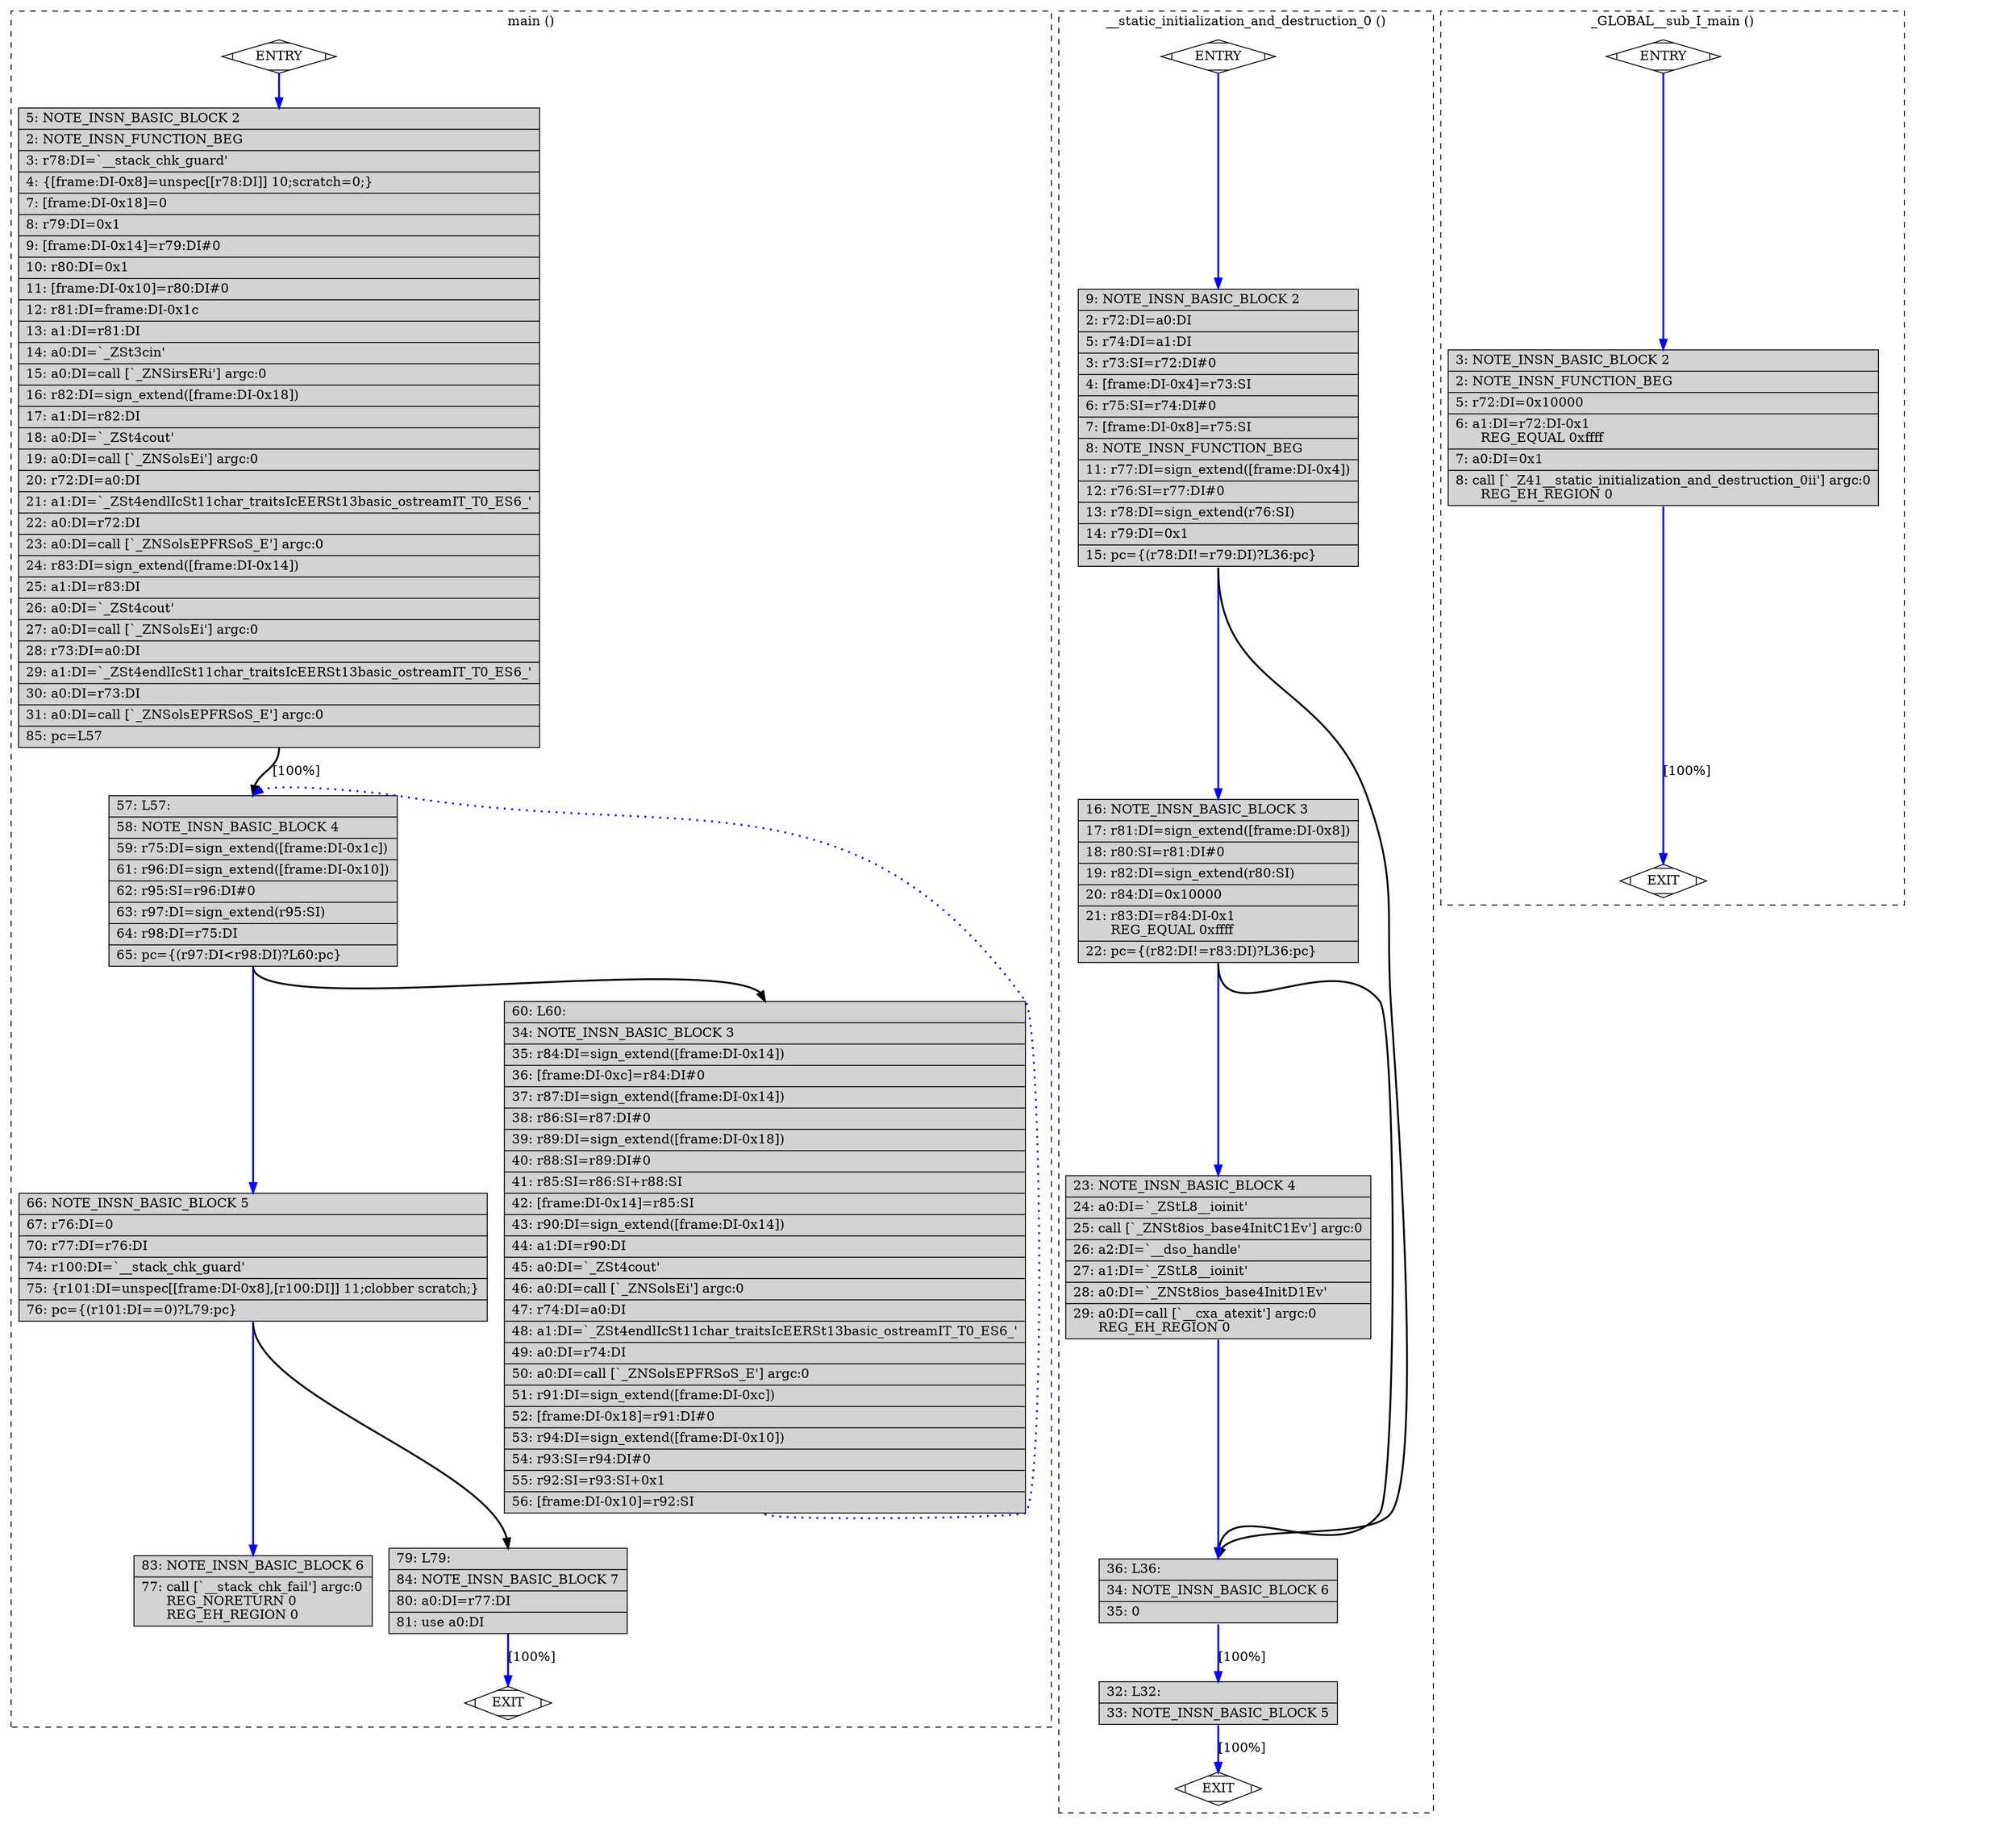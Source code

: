 digraph "cfg_analysis/O0/fibonacci_O0-Fibonacci.cpp.282r.split1" {
overlap=false;
subgraph "cluster_main" {
	style="dashed";
	color="black";
	label="main ()";
	fn_1727_basic_block_0 [shape=Mdiamond,style=filled,fillcolor=white,label="ENTRY"];

	fn_1727_basic_block_2 [shape=record,style=filled,fillcolor=lightgrey,label="{\ \ \ \ 5:\ NOTE_INSN_BASIC_BLOCK\ 2\l\
|\ \ \ \ 2:\ NOTE_INSN_FUNCTION_BEG\l\
|\ \ \ \ 3:\ r78:DI=`__stack_chk_guard'\l\
|\ \ \ \ 4:\ \{[frame:DI-0x8]=unspec[[r78:DI]]\ 10;scratch=0;\}\l\
|\ \ \ \ 7:\ [frame:DI-0x18]=0\l\
|\ \ \ \ 8:\ r79:DI=0x1\l\
|\ \ \ \ 9:\ [frame:DI-0x14]=r79:DI#0\l\
|\ \ \ 10:\ r80:DI=0x1\l\
|\ \ \ 11:\ [frame:DI-0x10]=r80:DI#0\l\
|\ \ \ 12:\ r81:DI=frame:DI-0x1c\l\
|\ \ \ 13:\ a1:DI=r81:DI\l\
|\ \ \ 14:\ a0:DI=`_ZSt3cin'\l\
|\ \ \ 15:\ a0:DI=call\ [`_ZNSirsERi']\ argc:0\l\
|\ \ \ 16:\ r82:DI=sign_extend([frame:DI-0x18])\l\
|\ \ \ 17:\ a1:DI=r82:DI\l\
|\ \ \ 18:\ a0:DI=`_ZSt4cout'\l\
|\ \ \ 19:\ a0:DI=call\ [`_ZNSolsEi']\ argc:0\l\
|\ \ \ 20:\ r72:DI=a0:DI\l\
|\ \ \ 21:\ a1:DI=`_ZSt4endlIcSt11char_traitsIcEERSt13basic_ostreamIT_T0_ES6_'\l\
|\ \ \ 22:\ a0:DI=r72:DI\l\
|\ \ \ 23:\ a0:DI=call\ [`_ZNSolsEPFRSoS_E']\ argc:0\l\
|\ \ \ 24:\ r83:DI=sign_extend([frame:DI-0x14])\l\
|\ \ \ 25:\ a1:DI=r83:DI\l\
|\ \ \ 26:\ a0:DI=`_ZSt4cout'\l\
|\ \ \ 27:\ a0:DI=call\ [`_ZNSolsEi']\ argc:0\l\
|\ \ \ 28:\ r73:DI=a0:DI\l\
|\ \ \ 29:\ a1:DI=`_ZSt4endlIcSt11char_traitsIcEERSt13basic_ostreamIT_T0_ES6_'\l\
|\ \ \ 30:\ a0:DI=r73:DI\l\
|\ \ \ 31:\ a0:DI=call\ [`_ZNSolsEPFRSoS_E']\ argc:0\l\
|\ \ \ 85:\ pc=L57\l\
}"];

	fn_1727_basic_block_4 [shape=record,style=filled,fillcolor=lightgrey,label="{\ \ \ 57:\ L57:\l\
|\ \ \ 58:\ NOTE_INSN_BASIC_BLOCK\ 4\l\
|\ \ \ 59:\ r75:DI=sign_extend([frame:DI-0x1c])\l\
|\ \ \ 61:\ r96:DI=sign_extend([frame:DI-0x10])\l\
|\ \ \ 62:\ r95:SI=r96:DI#0\l\
|\ \ \ 63:\ r97:DI=sign_extend(r95:SI)\l\
|\ \ \ 64:\ r98:DI=r75:DI\l\
|\ \ \ 65:\ pc=\{(r97:DI\<r98:DI)?L60:pc\}\l\
}"];

	fn_1727_basic_block_5 [shape=record,style=filled,fillcolor=lightgrey,label="{\ \ \ 66:\ NOTE_INSN_BASIC_BLOCK\ 5\l\
|\ \ \ 67:\ r76:DI=0\l\
|\ \ \ 70:\ r77:DI=r76:DI\l\
|\ \ \ 74:\ r100:DI=`__stack_chk_guard'\l\
|\ \ \ 75:\ \{r101:DI=unspec[[frame:DI-0x8],[r100:DI]]\ 11;clobber\ scratch;\}\l\
|\ \ \ 76:\ pc=\{(r101:DI==0)?L79:pc\}\l\
}"];

	fn_1727_basic_block_6 [shape=record,style=filled,fillcolor=lightgrey,label="{\ \ \ 83:\ NOTE_INSN_BASIC_BLOCK\ 6\l\
|\ \ \ 77:\ call\ [`__stack_chk_fail']\ argc:0\l\
\ \ \ \ \ \ REG_NORETURN\ 0\l\
\ \ \ \ \ \ REG_EH_REGION\ 0\l\
}"];

	fn_1727_basic_block_7 [shape=record,style=filled,fillcolor=lightgrey,label="{\ \ \ 79:\ L79:\l\
|\ \ \ 84:\ NOTE_INSN_BASIC_BLOCK\ 7\l\
|\ \ \ 80:\ a0:DI=r77:DI\l\
|\ \ \ 81:\ use\ a0:DI\l\
}"];

	fn_1727_basic_block_3 [shape=record,style=filled,fillcolor=lightgrey,label="{\ \ \ 60:\ L60:\l\
|\ \ \ 34:\ NOTE_INSN_BASIC_BLOCK\ 3\l\
|\ \ \ 35:\ r84:DI=sign_extend([frame:DI-0x14])\l\
|\ \ \ 36:\ [frame:DI-0xc]=r84:DI#0\l\
|\ \ \ 37:\ r87:DI=sign_extend([frame:DI-0x14])\l\
|\ \ \ 38:\ r86:SI=r87:DI#0\l\
|\ \ \ 39:\ r89:DI=sign_extend([frame:DI-0x18])\l\
|\ \ \ 40:\ r88:SI=r89:DI#0\l\
|\ \ \ 41:\ r85:SI=r86:SI+r88:SI\l\
|\ \ \ 42:\ [frame:DI-0x14]=r85:SI\l\
|\ \ \ 43:\ r90:DI=sign_extend([frame:DI-0x14])\l\
|\ \ \ 44:\ a1:DI=r90:DI\l\
|\ \ \ 45:\ a0:DI=`_ZSt4cout'\l\
|\ \ \ 46:\ a0:DI=call\ [`_ZNSolsEi']\ argc:0\l\
|\ \ \ 47:\ r74:DI=a0:DI\l\
|\ \ \ 48:\ a1:DI=`_ZSt4endlIcSt11char_traitsIcEERSt13basic_ostreamIT_T0_ES6_'\l\
|\ \ \ 49:\ a0:DI=r74:DI\l\
|\ \ \ 50:\ a0:DI=call\ [`_ZNSolsEPFRSoS_E']\ argc:0\l\
|\ \ \ 51:\ r91:DI=sign_extend([frame:DI-0xc])\l\
|\ \ \ 52:\ [frame:DI-0x18]=r91:DI#0\l\
|\ \ \ 53:\ r94:DI=sign_extend([frame:DI-0x10])\l\
|\ \ \ 54:\ r93:SI=r94:DI#0\l\
|\ \ \ 55:\ r92:SI=r93:SI+0x1\l\
|\ \ \ 56:\ [frame:DI-0x10]=r92:SI\l\
}"];

	fn_1727_basic_block_1 [shape=Mdiamond,style=filled,fillcolor=white,label="EXIT"];

	fn_1727_basic_block_0:s -> fn_1727_basic_block_2:n [style="solid,bold",color=blue,weight=100,constraint=true];
	fn_1727_basic_block_2:s -> fn_1727_basic_block_4:n [style="solid,bold",color=black,weight=10,constraint=true,label="[100%]"];
	fn_1727_basic_block_3:s -> fn_1727_basic_block_4:n [style="dotted,bold",color=blue,weight=10,constraint=false];
	fn_1727_basic_block_4:s -> fn_1727_basic_block_3:n [style="solid,bold",color=black,weight=10,constraint=true];
	fn_1727_basic_block_4:s -> fn_1727_basic_block_5:n [style="solid,bold",color=blue,weight=100,constraint=true];
	fn_1727_basic_block_5:s -> fn_1727_basic_block_7:n [style="solid,bold",color=black,weight=10,constraint=true];
	fn_1727_basic_block_5:s -> fn_1727_basic_block_6:n [style="solid,bold",color=blue,weight=100,constraint=true];
	fn_1727_basic_block_7:s -> fn_1727_basic_block_1:n [style="solid,bold",color=blue,weight=100,constraint=true,label="[100%]"];
	fn_1727_basic_block_0:s -> fn_1727_basic_block_1:n [style="invis",constraint=true];
}
subgraph "cluster___static_initialization_and_destruction_0" {
	style="dashed";
	color="black";
	label="__static_initialization_and_destruction_0 ()";
	fn_2227_basic_block_0 [shape=Mdiamond,style=filled,fillcolor=white,label="ENTRY"];

	fn_2227_basic_block_2 [shape=record,style=filled,fillcolor=lightgrey,label="{\ \ \ \ 9:\ NOTE_INSN_BASIC_BLOCK\ 2\l\
|\ \ \ \ 2:\ r72:DI=a0:DI\l\
|\ \ \ \ 5:\ r74:DI=a1:DI\l\
|\ \ \ \ 3:\ r73:SI=r72:DI#0\l\
|\ \ \ \ 4:\ [frame:DI-0x4]=r73:SI\l\
|\ \ \ \ 6:\ r75:SI=r74:DI#0\l\
|\ \ \ \ 7:\ [frame:DI-0x8]=r75:SI\l\
|\ \ \ \ 8:\ NOTE_INSN_FUNCTION_BEG\l\
|\ \ \ 11:\ r77:DI=sign_extend([frame:DI-0x4])\l\
|\ \ \ 12:\ r76:SI=r77:DI#0\l\
|\ \ \ 13:\ r78:DI=sign_extend(r76:SI)\l\
|\ \ \ 14:\ r79:DI=0x1\l\
|\ \ \ 15:\ pc=\{(r78:DI!=r79:DI)?L36:pc\}\l\
}"];

	fn_2227_basic_block_3 [shape=record,style=filled,fillcolor=lightgrey,label="{\ \ \ 16:\ NOTE_INSN_BASIC_BLOCK\ 3\l\
|\ \ \ 17:\ r81:DI=sign_extend([frame:DI-0x8])\l\
|\ \ \ 18:\ r80:SI=r81:DI#0\l\
|\ \ \ 19:\ r82:DI=sign_extend(r80:SI)\l\
|\ \ \ 20:\ r84:DI=0x10000\l\
|\ \ \ 21:\ r83:DI=r84:DI-0x1\l\
\ \ \ \ \ \ REG_EQUAL\ 0xffff\l\
|\ \ \ 22:\ pc=\{(r82:DI!=r83:DI)?L36:pc\}\l\
}"];

	fn_2227_basic_block_4 [shape=record,style=filled,fillcolor=lightgrey,label="{\ \ \ 23:\ NOTE_INSN_BASIC_BLOCK\ 4\l\
|\ \ \ 24:\ a0:DI=`_ZStL8__ioinit'\l\
|\ \ \ 25:\ call\ [`_ZNSt8ios_base4InitC1Ev']\ argc:0\l\
|\ \ \ 26:\ a2:DI=`__dso_handle'\l\
|\ \ \ 27:\ a1:DI=`_ZStL8__ioinit'\l\
|\ \ \ 28:\ a0:DI=`_ZNSt8ios_base4InitD1Ev'\l\
|\ \ \ 29:\ a0:DI=call\ [`__cxa_atexit']\ argc:0\l\
\ \ \ \ \ \ REG_EH_REGION\ 0\l\
}"];

	fn_2227_basic_block_6 [shape=record,style=filled,fillcolor=lightgrey,label="{\ \ \ 36:\ L36:\l\
|\ \ \ 34:\ NOTE_INSN_BASIC_BLOCK\ 6\l\
|\ \ \ 35:\ 0\l\
}"];

	fn_2227_basic_block_5 [shape=record,style=filled,fillcolor=lightgrey,label="{\ \ \ 32:\ L32:\l\
|\ \ \ 33:\ NOTE_INSN_BASIC_BLOCK\ 5\l\
}"];

	fn_2227_basic_block_1 [shape=Mdiamond,style=filled,fillcolor=white,label="EXIT"];

	fn_2227_basic_block_0:s -> fn_2227_basic_block_2:n [style="solid,bold",color=blue,weight=100,constraint=true];
	fn_2227_basic_block_2:s -> fn_2227_basic_block_3:n [style="solid,bold",color=blue,weight=100,constraint=true];
	fn_2227_basic_block_2:s -> fn_2227_basic_block_6:n [style="solid,bold",color=black,weight=10,constraint=true];
	fn_2227_basic_block_3:s -> fn_2227_basic_block_4:n [style="solid,bold",color=blue,weight=100,constraint=true];
	fn_2227_basic_block_3:s -> fn_2227_basic_block_6:n [style="solid,bold",color=black,weight=10,constraint=true];
	fn_2227_basic_block_4:s -> fn_2227_basic_block_6:n [style="solid,bold",color=blue,weight=100,constraint=true];
	fn_2227_basic_block_6:s -> fn_2227_basic_block_5:n [style="solid,bold",color=blue,weight=100,constraint=true,label="[100%]"];
	fn_2227_basic_block_5:s -> fn_2227_basic_block_1:n [style="solid,bold",color=blue,weight=100,constraint=true,label="[100%]"];
	fn_2227_basic_block_0:s -> fn_2227_basic_block_1:n [style="invis",constraint=true];
}
subgraph "cluster__GLOBAL__sub_I_main" {
	style="dashed";
	color="black";
	label="_GLOBAL__sub_I_main ()";
	fn_2228_basic_block_0 [shape=Mdiamond,style=filled,fillcolor=white,label="ENTRY"];

	fn_2228_basic_block_2 [shape=record,style=filled,fillcolor=lightgrey,label="{\ \ \ \ 3:\ NOTE_INSN_BASIC_BLOCK\ 2\l\
|\ \ \ \ 2:\ NOTE_INSN_FUNCTION_BEG\l\
|\ \ \ \ 5:\ r72:DI=0x10000\l\
|\ \ \ \ 6:\ a1:DI=r72:DI-0x1\l\
\ \ \ \ \ \ REG_EQUAL\ 0xffff\l\
|\ \ \ \ 7:\ a0:DI=0x1\l\
|\ \ \ \ 8:\ call\ [`_Z41__static_initialization_and_destruction_0ii']\ argc:0\l\
\ \ \ \ \ \ REG_EH_REGION\ 0\l\
}"];

	fn_2228_basic_block_1 [shape=Mdiamond,style=filled,fillcolor=white,label="EXIT"];

	fn_2228_basic_block_0:s -> fn_2228_basic_block_2:n [style="solid,bold",color=blue,weight=100,constraint=true];
	fn_2228_basic_block_2:s -> fn_2228_basic_block_1:n [style="solid,bold",color=blue,weight=100,constraint=true,label="[100%]"];
	fn_2228_basic_block_0:s -> fn_2228_basic_block_1:n [style="invis",constraint=true];
}
}
